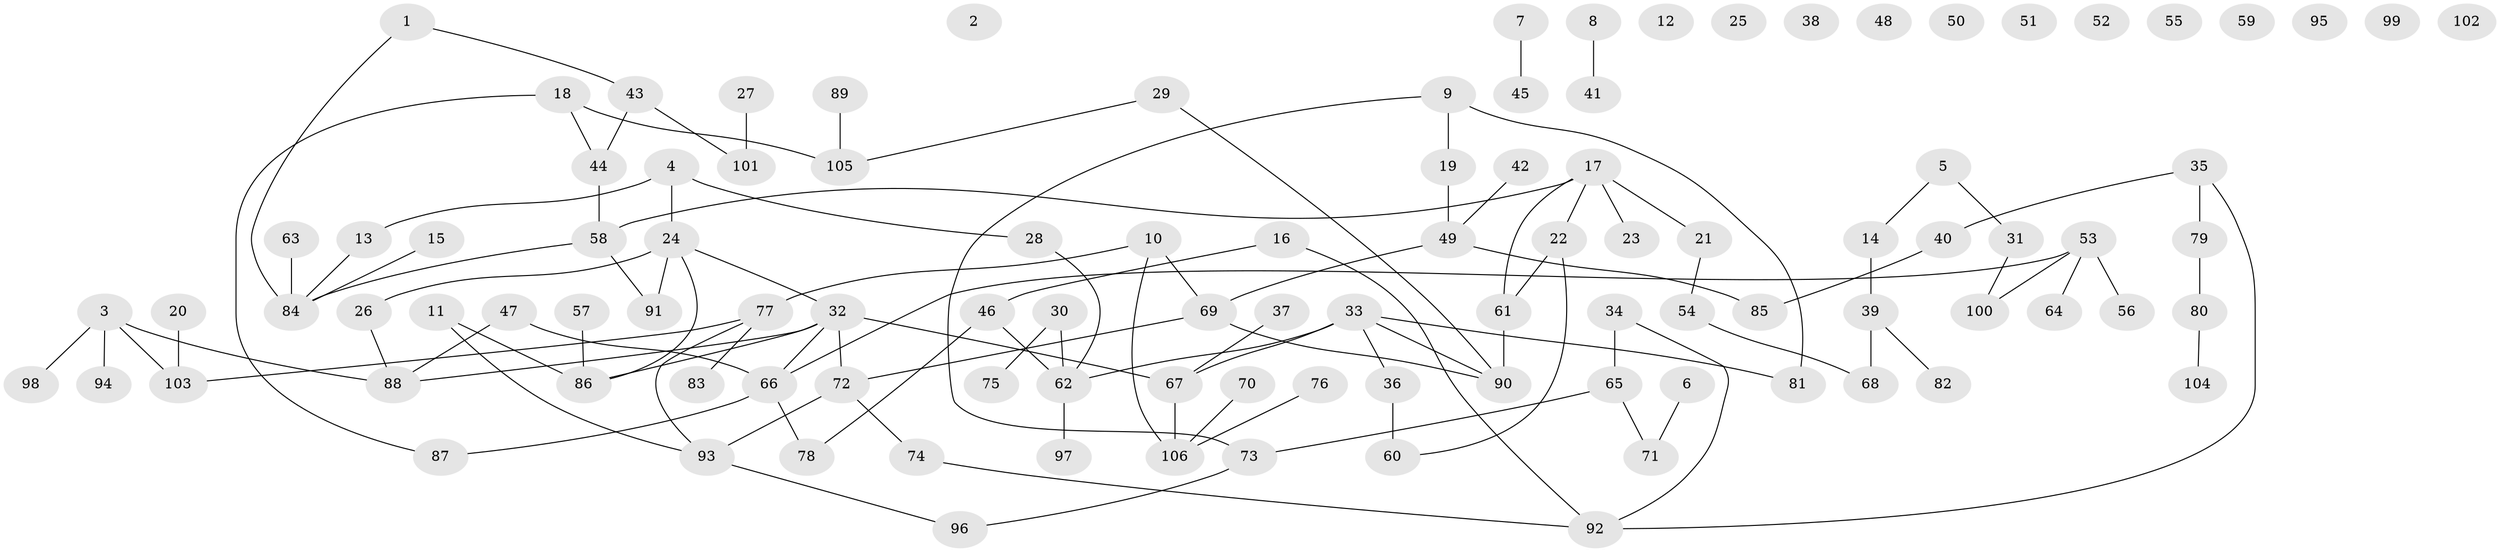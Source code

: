 // coarse degree distribution, {2: 0.3, 3: 0.3, 4: 0.15, 1: 0.18333333333333332, 5: 0.03333333333333333, 6: 0.016666666666666666, 7: 0.016666666666666666}
// Generated by graph-tools (version 1.1) at 2025/35/03/04/25 23:35:43]
// undirected, 106 vertices, 113 edges
graph export_dot {
  node [color=gray90,style=filled];
  1;
  2;
  3;
  4;
  5;
  6;
  7;
  8;
  9;
  10;
  11;
  12;
  13;
  14;
  15;
  16;
  17;
  18;
  19;
  20;
  21;
  22;
  23;
  24;
  25;
  26;
  27;
  28;
  29;
  30;
  31;
  32;
  33;
  34;
  35;
  36;
  37;
  38;
  39;
  40;
  41;
  42;
  43;
  44;
  45;
  46;
  47;
  48;
  49;
  50;
  51;
  52;
  53;
  54;
  55;
  56;
  57;
  58;
  59;
  60;
  61;
  62;
  63;
  64;
  65;
  66;
  67;
  68;
  69;
  70;
  71;
  72;
  73;
  74;
  75;
  76;
  77;
  78;
  79;
  80;
  81;
  82;
  83;
  84;
  85;
  86;
  87;
  88;
  89;
  90;
  91;
  92;
  93;
  94;
  95;
  96;
  97;
  98;
  99;
  100;
  101;
  102;
  103;
  104;
  105;
  106;
  1 -- 43;
  1 -- 84;
  3 -- 88;
  3 -- 94;
  3 -- 98;
  3 -- 103;
  4 -- 13;
  4 -- 24;
  4 -- 28;
  5 -- 14;
  5 -- 31;
  6 -- 71;
  7 -- 45;
  8 -- 41;
  9 -- 19;
  9 -- 73;
  9 -- 81;
  10 -- 69;
  10 -- 77;
  10 -- 106;
  11 -- 86;
  11 -- 93;
  13 -- 84;
  14 -- 39;
  15 -- 84;
  16 -- 46;
  16 -- 92;
  17 -- 21;
  17 -- 22;
  17 -- 23;
  17 -- 58;
  17 -- 61;
  18 -- 44;
  18 -- 87;
  18 -- 105;
  19 -- 49;
  20 -- 103;
  21 -- 54;
  22 -- 60;
  22 -- 61;
  24 -- 26;
  24 -- 32;
  24 -- 86;
  24 -- 91;
  26 -- 88;
  27 -- 101;
  28 -- 62;
  29 -- 90;
  29 -- 105;
  30 -- 62;
  30 -- 75;
  31 -- 100;
  32 -- 66;
  32 -- 67;
  32 -- 72;
  32 -- 86;
  32 -- 88;
  33 -- 36;
  33 -- 62;
  33 -- 67;
  33 -- 81;
  33 -- 90;
  34 -- 65;
  34 -- 92;
  35 -- 40;
  35 -- 79;
  35 -- 92;
  36 -- 60;
  37 -- 67;
  39 -- 68;
  39 -- 82;
  40 -- 85;
  42 -- 49;
  43 -- 44;
  43 -- 101;
  44 -- 58;
  46 -- 62;
  46 -- 78;
  47 -- 66;
  47 -- 88;
  49 -- 69;
  49 -- 85;
  53 -- 56;
  53 -- 64;
  53 -- 66;
  53 -- 100;
  54 -- 68;
  57 -- 86;
  58 -- 84;
  58 -- 91;
  61 -- 90;
  62 -- 97;
  63 -- 84;
  65 -- 71;
  65 -- 73;
  66 -- 78;
  66 -- 87;
  67 -- 106;
  69 -- 72;
  69 -- 90;
  70 -- 106;
  72 -- 74;
  72 -- 93;
  73 -- 96;
  74 -- 92;
  76 -- 106;
  77 -- 83;
  77 -- 93;
  77 -- 103;
  79 -- 80;
  80 -- 104;
  89 -- 105;
  93 -- 96;
}
